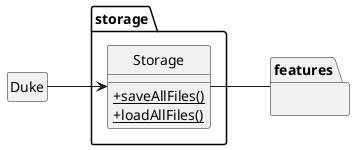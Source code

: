 @startuml
left to right direction
hide circle
skinparam classAttributeIconSize 0

package storage {
    class Storage {
        + {static} saveAllFiles()
        + {static} loadAllFiles()
    }
}

package features {
}

class Duke
hide Duke members
Duke --> Storage
Storage -- features

@enduml